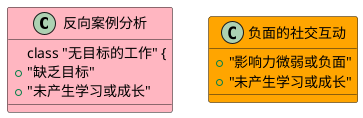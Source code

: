 @startuml
!define RECTANGLE class
RECTANGLE "反向案例分析" #lightpink {
  RECTANGLE "无目标的工作" {
    + "缺乏目标"
    + "未产生学习或成长"
  }
  RECTANGLE "负面的社交互动" #orange {
    + "影响力微弱或负面"
    + "未产生学习或成长"
  }
}

@enduml

@startuml
!define RECTANGLE class

RECTANGLE "如何避免‘无意义的经验’" #lightgreen {
  + "设定明确目标" 
  + "自我反思" 
  + "选择有意义的任务和项目" 
}

@enduml
